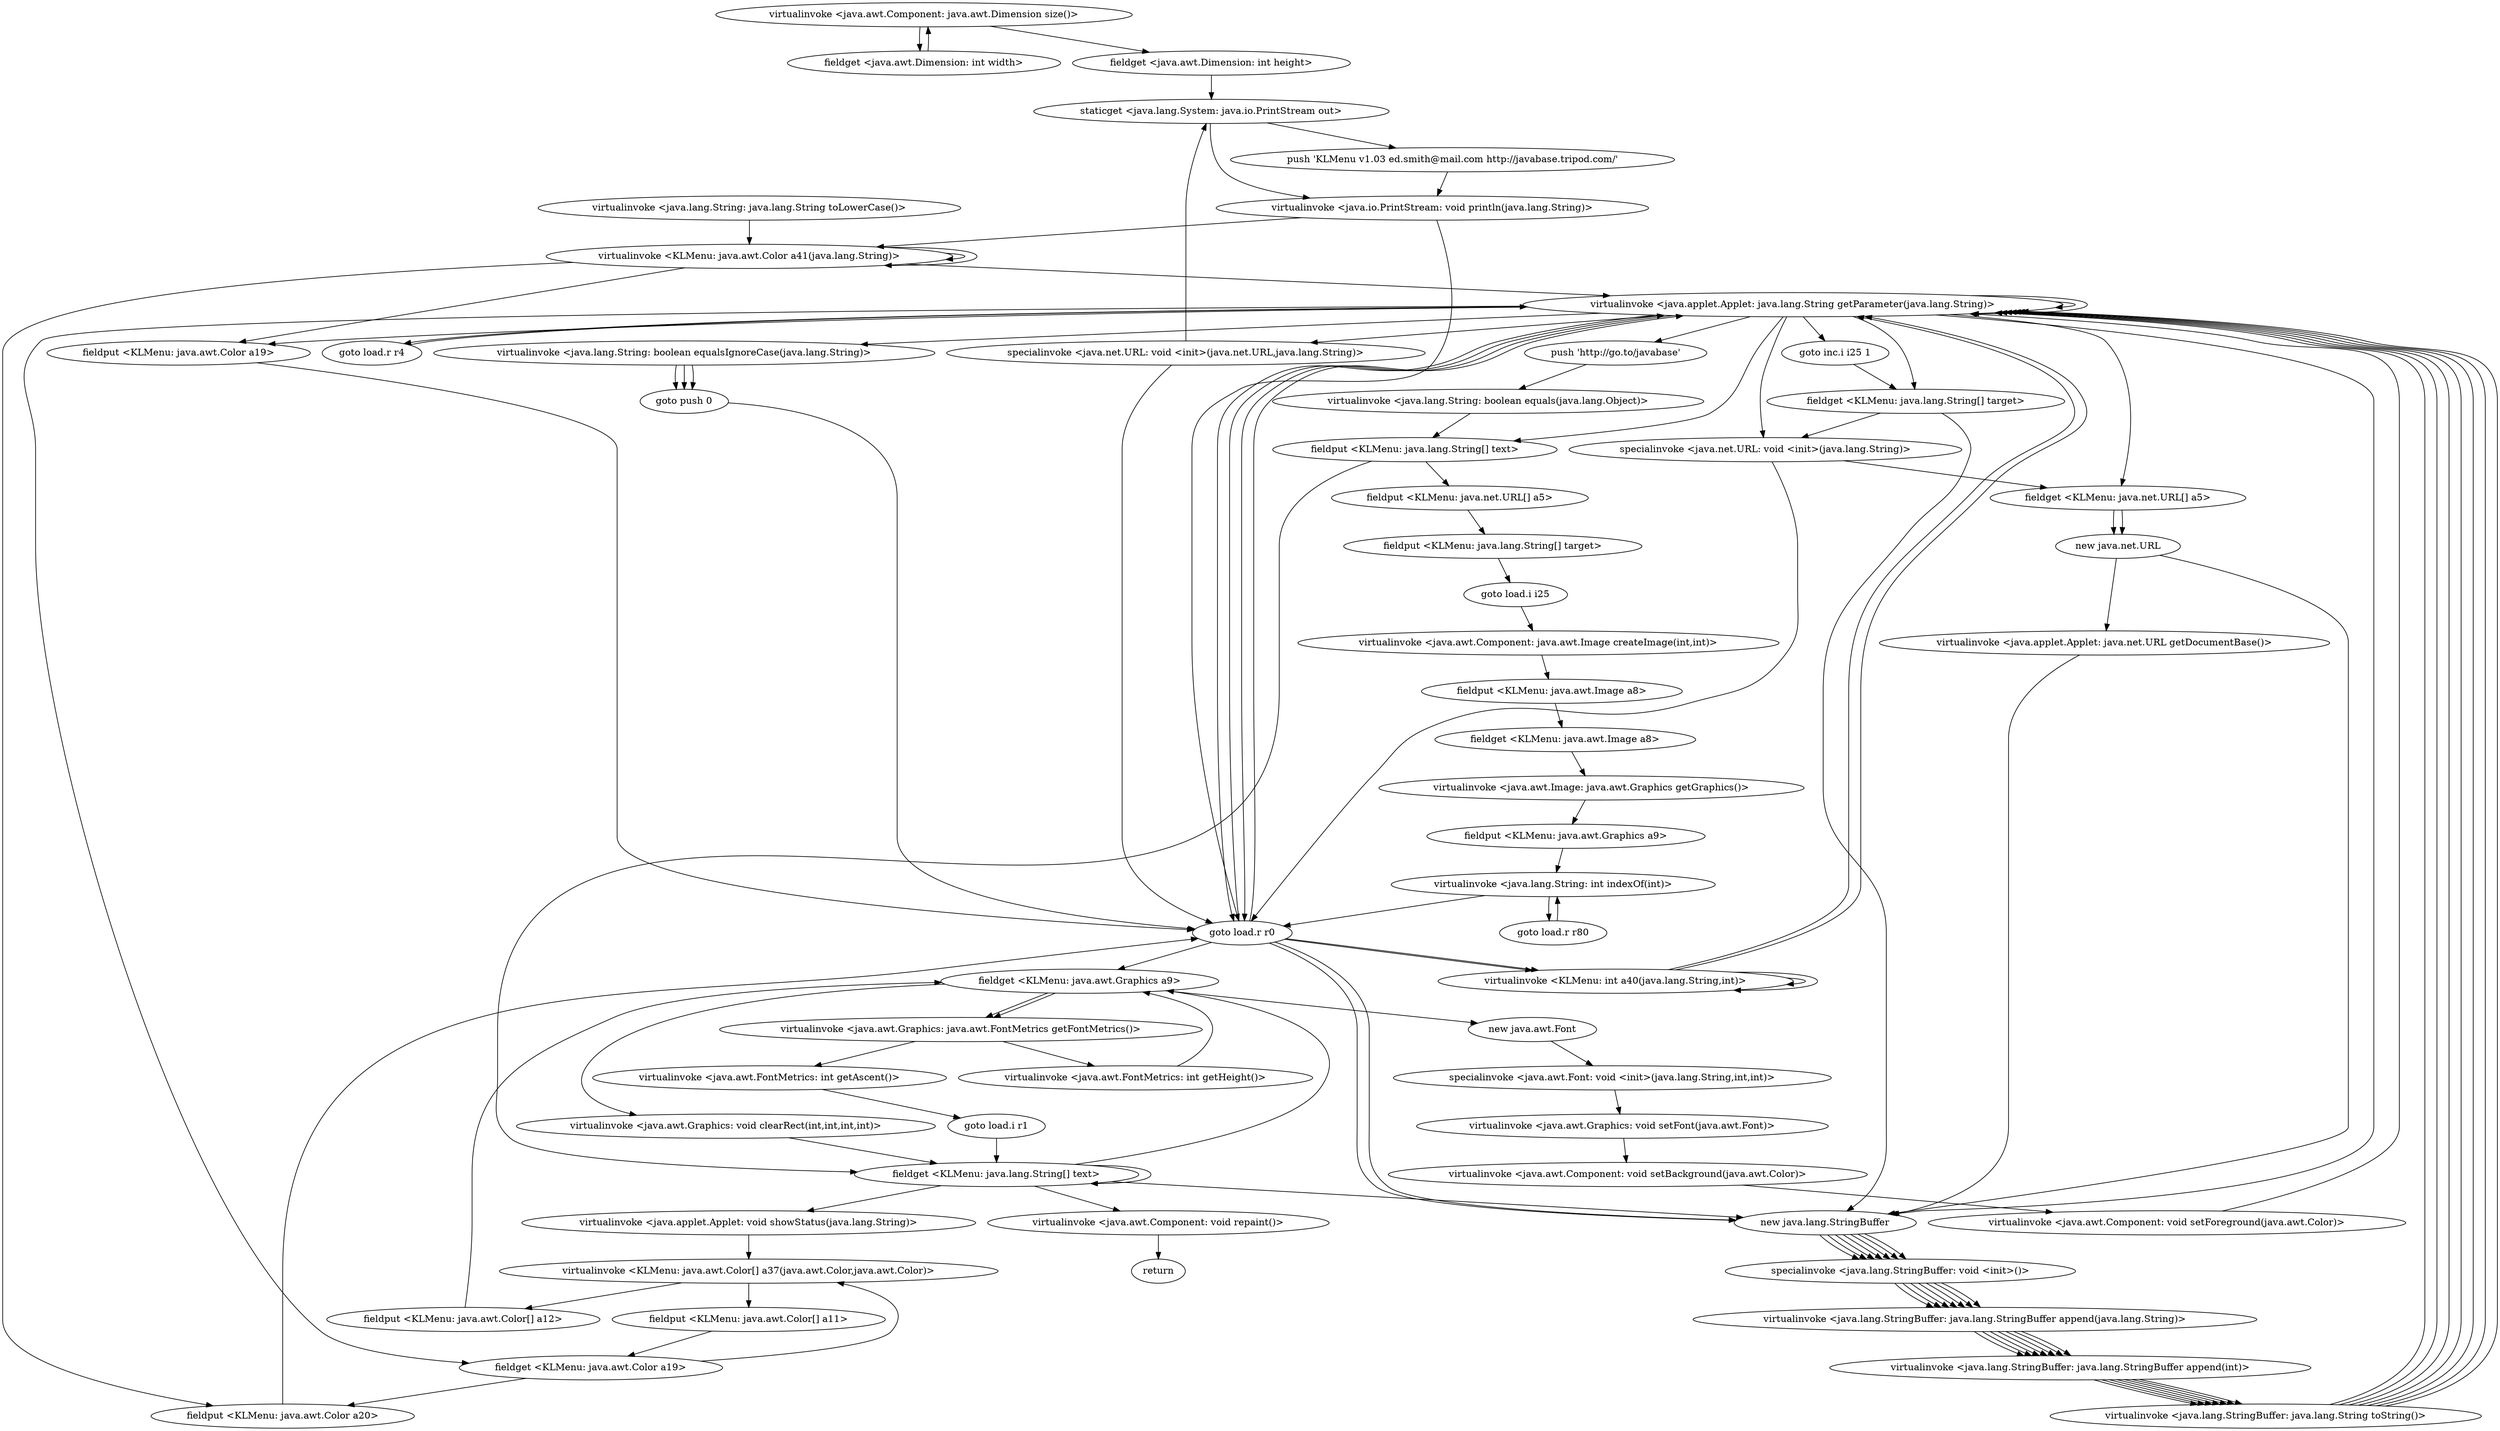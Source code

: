 digraph "" {
"virtualinvoke <java.awt.Component: java.awt.Dimension size()>";
 "virtualinvoke <java.awt.Component: java.awt.Dimension size()>"->"fieldget <java.awt.Dimension: int width>";
 "fieldget <java.awt.Dimension: int width>"->"virtualinvoke <java.awt.Component: java.awt.Dimension size()>";
 "virtualinvoke <java.awt.Component: java.awt.Dimension size()>"->"fieldget <java.awt.Dimension: int height>";
 "fieldget <java.awt.Dimension: int height>"->"staticget <java.lang.System: java.io.PrintStream out>";
 "staticget <java.lang.System: java.io.PrintStream out>"->"push 'KLMenu v1.03 ed.smith@mail.com http://javabase.tripod.com/'";
 "push 'KLMenu v1.03 ed.smith@mail.com http://javabase.tripod.com/'"->"virtualinvoke <java.io.PrintStream: void println(java.lang.String)>";
 "virtualinvoke <java.io.PrintStream: void println(java.lang.String)>"->"virtualinvoke <KLMenu: java.awt.Color a41(java.lang.String)>";
 "virtualinvoke <KLMenu: java.awt.Color a41(java.lang.String)>"->"virtualinvoke <KLMenu: java.awt.Color a41(java.lang.String)>";
 "virtualinvoke <KLMenu: java.awt.Color a41(java.lang.String)>"->"virtualinvoke <KLMenu: java.awt.Color a41(java.lang.String)>";
 "virtualinvoke <KLMenu: java.awt.Color a41(java.lang.String)>"->"virtualinvoke <java.applet.Applet: java.lang.String getParameter(java.lang.String)>";
 "virtualinvoke <java.applet.Applet: java.lang.String getParameter(java.lang.String)>"->"fieldput <KLMenu: java.awt.Color a19>";
 "fieldput <KLMenu: java.awt.Color a19>"->"goto load.r r0";
 "goto load.r r0"->"virtualinvoke <java.applet.Applet: java.lang.String getParameter(java.lang.String)>";
 "virtualinvoke <java.applet.Applet: java.lang.String getParameter(java.lang.String)>"->"fieldget <KLMenu: java.awt.Color a19>";
 "fieldget <KLMenu: java.awt.Color a19>"->"fieldput <KLMenu: java.awt.Color a20>";
 "fieldput <KLMenu: java.awt.Color a20>"->"goto load.r r0";
 "goto load.r r0"->"virtualinvoke <KLMenu: int a40(java.lang.String,int)>";
 "virtualinvoke <KLMenu: int a40(java.lang.String,int)>"->"virtualinvoke <KLMenu: int a40(java.lang.String,int)>";
 "virtualinvoke <KLMenu: int a40(java.lang.String,int)>"->"virtualinvoke <KLMenu: int a40(java.lang.String,int)>";
 "virtualinvoke <KLMenu: int a40(java.lang.String,int)>"->"virtualinvoke <java.applet.Applet: java.lang.String getParameter(java.lang.String)>";
 "virtualinvoke <java.applet.Applet: java.lang.String getParameter(java.lang.String)>"->"virtualinvoke <java.applet.Applet: java.lang.String getParameter(java.lang.String)>";
 "virtualinvoke <java.applet.Applet: java.lang.String getParameter(java.lang.String)>"->"goto load.r r4";
 "goto load.r r4"->"virtualinvoke <java.applet.Applet: java.lang.String getParameter(java.lang.String)>";
 "virtualinvoke <java.applet.Applet: java.lang.String getParameter(java.lang.String)>"->"goto load.r r0";
 "goto load.r r0"->"virtualinvoke <KLMenu: int a40(java.lang.String,int)>";
 "virtualinvoke <KLMenu: int a40(java.lang.String,int)>"->"virtualinvoke <java.applet.Applet: java.lang.String getParameter(java.lang.String)>";
 "virtualinvoke <java.applet.Applet: java.lang.String getParameter(java.lang.String)>"->"goto load.r r0";
 "goto load.r r0"->"virtualinvoke <java.applet.Applet: java.lang.String getParameter(java.lang.String)>";
 "virtualinvoke <java.applet.Applet: java.lang.String getParameter(java.lang.String)>"->"virtualinvoke <java.lang.String: boolean equalsIgnoreCase(java.lang.String)>";
 "virtualinvoke <java.lang.String: boolean equalsIgnoreCase(java.lang.String)>"->"goto push 0";
 "goto push 0"->"goto load.r r0";
 "goto load.r r0"->"new java.lang.StringBuffer";
 "new java.lang.StringBuffer"->"specialinvoke <java.lang.StringBuffer: void <init>()>";
 "specialinvoke <java.lang.StringBuffer: void <init>()>"->"virtualinvoke <java.lang.StringBuffer: java.lang.StringBuffer append(java.lang.String)>";
 "virtualinvoke <java.lang.StringBuffer: java.lang.StringBuffer append(java.lang.String)>"->"virtualinvoke <java.lang.StringBuffer: java.lang.StringBuffer append(int)>";
 "virtualinvoke <java.lang.StringBuffer: java.lang.StringBuffer append(int)>"->"virtualinvoke <java.lang.StringBuffer: java.lang.String toString()>";
 "virtualinvoke <java.lang.StringBuffer: java.lang.String toString()>"->"virtualinvoke <java.applet.Applet: java.lang.String getParameter(java.lang.String)>";
 "virtualinvoke <java.applet.Applet: java.lang.String getParameter(java.lang.String)>"->"fieldput <KLMenu: java.lang.String[] text>";
 "fieldput <KLMenu: java.lang.String[] text>"->"fieldput <KLMenu: java.net.URL[] a5>";
 "fieldput <KLMenu: java.net.URL[] a5>"->"fieldput <KLMenu: java.lang.String[] target>";
 "fieldput <KLMenu: java.lang.String[] target>"->"goto load.i i25";
 "goto load.i i25"->"virtualinvoke <java.awt.Component: java.awt.Image createImage(int,int)>";
 "virtualinvoke <java.awt.Component: java.awt.Image createImage(int,int)>"->"fieldput <KLMenu: java.awt.Image a8>";
 "fieldput <KLMenu: java.awt.Image a8>"->"fieldget <KLMenu: java.awt.Image a8>";
 "fieldget <KLMenu: java.awt.Image a8>"->"virtualinvoke <java.awt.Image: java.awt.Graphics getGraphics()>";
 "virtualinvoke <java.awt.Image: java.awt.Graphics getGraphics()>"->"fieldput <KLMenu: java.awt.Graphics a9>";
 "fieldput <KLMenu: java.awt.Graphics a9>"->"virtualinvoke <java.lang.String: int indexOf(int)>";
 "virtualinvoke <java.lang.String: int indexOf(int)>"->"goto load.r r80";
 "goto load.r r80"->"virtualinvoke <java.lang.String: int indexOf(int)>";
 "virtualinvoke <java.lang.String: int indexOf(int)>"->"goto load.r r0";
 "goto load.r r0"->"fieldget <KLMenu: java.awt.Graphics a9>";
 "fieldget <KLMenu: java.awt.Graphics a9>"->"new java.awt.Font";
 "new java.awt.Font"->"specialinvoke <java.awt.Font: void <init>(java.lang.String,int,int)>";
 "specialinvoke <java.awt.Font: void <init>(java.lang.String,int,int)>"->"virtualinvoke <java.awt.Graphics: void setFont(java.awt.Font)>";
 "virtualinvoke <java.awt.Graphics: void setFont(java.awt.Font)>"->"virtualinvoke <java.awt.Component: void setBackground(java.awt.Color)>";
 "virtualinvoke <java.awt.Component: void setBackground(java.awt.Color)>"->"virtualinvoke <java.awt.Component: void setForeground(java.awt.Color)>";
 "virtualinvoke <java.awt.Component: void setForeground(java.awt.Color)>"->"virtualinvoke <java.applet.Applet: java.lang.String getParameter(java.lang.String)>";
 "virtualinvoke <java.applet.Applet: java.lang.String getParameter(java.lang.String)>"->"virtualinvoke <java.applet.Applet: java.lang.String getParameter(java.lang.String)>";
 "virtualinvoke <java.applet.Applet: java.lang.String getParameter(java.lang.String)>"->"push 'http://go.to/javabase'";
 "push 'http://go.to/javabase'"->"virtualinvoke <java.lang.String: boolean equals(java.lang.Object)>";
 "virtualinvoke <java.lang.String: boolean equals(java.lang.Object)>"->"fieldput <KLMenu: java.lang.String[] text>";
 "fieldput <KLMenu: java.lang.String[] text>"->"fieldget <KLMenu: java.lang.String[] text>";
 "fieldget <KLMenu: java.lang.String[] text>"->"fieldget <KLMenu: java.lang.String[] text>";
 "fieldget <KLMenu: java.lang.String[] text>"->"virtualinvoke <java.applet.Applet: void showStatus(java.lang.String)>";
 "virtualinvoke <java.applet.Applet: void showStatus(java.lang.String)>"->"virtualinvoke <KLMenu: java.awt.Color[] a37(java.awt.Color,java.awt.Color)>";
 "virtualinvoke <KLMenu: java.awt.Color[] a37(java.awt.Color,java.awt.Color)>"->"fieldput <KLMenu: java.awt.Color[] a11>";
 "fieldput <KLMenu: java.awt.Color[] a11>"->"fieldget <KLMenu: java.awt.Color a19>";
 "fieldget <KLMenu: java.awt.Color a19>"->"virtualinvoke <KLMenu: java.awt.Color[] a37(java.awt.Color,java.awt.Color)>";
 "virtualinvoke <KLMenu: java.awt.Color[] a37(java.awt.Color,java.awt.Color)>"->"fieldput <KLMenu: java.awt.Color[] a12>";
 "fieldput <KLMenu: java.awt.Color[] a12>"->"fieldget <KLMenu: java.awt.Graphics a9>";
 "fieldget <KLMenu: java.awt.Graphics a9>"->"virtualinvoke <java.awt.Graphics: void clearRect(int,int,int,int)>";
 "virtualinvoke <java.awt.Graphics: void clearRect(int,int,int,int)>"->"fieldget <KLMenu: java.lang.String[] text>";
 "fieldget <KLMenu: java.lang.String[] text>"->"fieldget <KLMenu: java.awt.Graphics a9>";
 "fieldget <KLMenu: java.awt.Graphics a9>"->"virtualinvoke <java.awt.Graphics: java.awt.FontMetrics getFontMetrics()>";
 "virtualinvoke <java.awt.Graphics: java.awt.FontMetrics getFontMetrics()>"->"virtualinvoke <java.awt.FontMetrics: int getHeight()>";
 "virtualinvoke <java.awt.FontMetrics: int getHeight()>"->"fieldget <KLMenu: java.awt.Graphics a9>";
 "fieldget <KLMenu: java.awt.Graphics a9>"->"virtualinvoke <java.awt.Graphics: java.awt.FontMetrics getFontMetrics()>";
 "virtualinvoke <java.awt.Graphics: java.awt.FontMetrics getFontMetrics()>"->"virtualinvoke <java.awt.FontMetrics: int getAscent()>";
 "virtualinvoke <java.awt.FontMetrics: int getAscent()>"->"goto load.i r1";
 "goto load.i r1"->"fieldget <KLMenu: java.lang.String[] text>";
 "fieldget <KLMenu: java.lang.String[] text>"->"virtualinvoke <java.awt.Component: void repaint()>";
 "virtualinvoke <java.awt.Component: void repaint()>"->"return";
"fieldget <KLMenu: java.lang.String[] text>";
 "fieldget <KLMenu: java.lang.String[] text>"->"new java.lang.StringBuffer";
 "new java.lang.StringBuffer"->"specialinvoke <java.lang.StringBuffer: void <init>()>";
 "specialinvoke <java.lang.StringBuffer: void <init>()>"->"virtualinvoke <java.lang.StringBuffer: java.lang.StringBuffer append(java.lang.String)>";
 "virtualinvoke <java.lang.StringBuffer: java.lang.StringBuffer append(java.lang.String)>"->"virtualinvoke <java.lang.StringBuffer: java.lang.StringBuffer append(int)>";
 "virtualinvoke <java.lang.StringBuffer: java.lang.StringBuffer append(int)>"->"virtualinvoke <java.lang.StringBuffer: java.lang.String toString()>";
 "virtualinvoke <java.lang.StringBuffer: java.lang.String toString()>"->"virtualinvoke <java.applet.Applet: java.lang.String getParameter(java.lang.String)>";
 "virtualinvoke <java.applet.Applet: java.lang.String getParameter(java.lang.String)>"->"new java.lang.StringBuffer";
 "new java.lang.StringBuffer"->"specialinvoke <java.lang.StringBuffer: void <init>()>";
 "specialinvoke <java.lang.StringBuffer: void <init>()>"->"virtualinvoke <java.lang.StringBuffer: java.lang.StringBuffer append(java.lang.String)>";
 "virtualinvoke <java.lang.StringBuffer: java.lang.StringBuffer append(java.lang.String)>"->"virtualinvoke <java.lang.StringBuffer: java.lang.StringBuffer append(int)>";
 "virtualinvoke <java.lang.StringBuffer: java.lang.StringBuffer append(int)>"->"virtualinvoke <java.lang.StringBuffer: java.lang.String toString()>";
 "virtualinvoke <java.lang.StringBuffer: java.lang.String toString()>"->"virtualinvoke <java.applet.Applet: java.lang.String getParameter(java.lang.String)>";
 "virtualinvoke <java.applet.Applet: java.lang.String getParameter(java.lang.String)>"->"fieldget <KLMenu: java.net.URL[] a5>";
 "fieldget <KLMenu: java.net.URL[] a5>"->"new java.net.URL";
 "new java.net.URL"->"new java.lang.StringBuffer";
 "new java.lang.StringBuffer"->"specialinvoke <java.lang.StringBuffer: void <init>()>";
 "specialinvoke <java.lang.StringBuffer: void <init>()>"->"virtualinvoke <java.lang.StringBuffer: java.lang.StringBuffer append(java.lang.String)>";
 "virtualinvoke <java.lang.StringBuffer: java.lang.StringBuffer append(java.lang.String)>"->"virtualinvoke <java.lang.StringBuffer: java.lang.StringBuffer append(int)>";
 "virtualinvoke <java.lang.StringBuffer: java.lang.StringBuffer append(int)>"->"virtualinvoke <java.lang.StringBuffer: java.lang.String toString()>";
 "virtualinvoke <java.lang.StringBuffer: java.lang.String toString()>"->"virtualinvoke <java.applet.Applet: java.lang.String getParameter(java.lang.String)>";
 "virtualinvoke <java.applet.Applet: java.lang.String getParameter(java.lang.String)>"->"specialinvoke <java.net.URL: void <init>(java.lang.String)>";
 "specialinvoke <java.net.URL: void <init>(java.lang.String)>"->"goto load.r r0";
 "goto load.r r0"->"new java.lang.StringBuffer";
 "new java.lang.StringBuffer"->"specialinvoke <java.lang.StringBuffer: void <init>()>";
 "specialinvoke <java.lang.StringBuffer: void <init>()>"->"virtualinvoke <java.lang.StringBuffer: java.lang.StringBuffer append(java.lang.String)>";
 "virtualinvoke <java.lang.StringBuffer: java.lang.StringBuffer append(java.lang.String)>"->"virtualinvoke <java.lang.StringBuffer: java.lang.StringBuffer append(int)>";
 "virtualinvoke <java.lang.StringBuffer: java.lang.StringBuffer append(int)>"->"virtualinvoke <java.lang.StringBuffer: java.lang.String toString()>";
 "virtualinvoke <java.lang.StringBuffer: java.lang.String toString()>"->"virtualinvoke <java.applet.Applet: java.lang.String getParameter(java.lang.String)>";
 "virtualinvoke <java.applet.Applet: java.lang.String getParameter(java.lang.String)>"->"fieldget <KLMenu: java.lang.String[] target>";
 "fieldget <KLMenu: java.lang.String[] target>"->"new java.lang.StringBuffer";
 "new java.lang.StringBuffer"->"specialinvoke <java.lang.StringBuffer: void <init>()>";
 "specialinvoke <java.lang.StringBuffer: void <init>()>"->"virtualinvoke <java.lang.StringBuffer: java.lang.StringBuffer append(java.lang.String)>";
 "virtualinvoke <java.lang.StringBuffer: java.lang.StringBuffer append(java.lang.String)>"->"virtualinvoke <java.lang.StringBuffer: java.lang.StringBuffer append(int)>";
 "virtualinvoke <java.lang.StringBuffer: java.lang.StringBuffer append(int)>"->"virtualinvoke <java.lang.StringBuffer: java.lang.String toString()>";
 "virtualinvoke <java.lang.StringBuffer: java.lang.String toString()>"->"virtualinvoke <java.applet.Applet: java.lang.String getParameter(java.lang.String)>";
 "virtualinvoke <java.applet.Applet: java.lang.String getParameter(java.lang.String)>"->"goto inc.i i25 1";
 "goto inc.i i25 1"->"fieldget <KLMenu: java.lang.String[] target>";
 "fieldget <KLMenu: java.lang.String[] target>"-> "specialinvoke <java.net.URL: void <init>(java.lang.String)>"->"fieldget <KLMenu: java.net.URL[] a5>";
 "fieldget <KLMenu: java.net.URL[] a5>"->"new java.net.URL";
 "new java.net.URL"->"virtualinvoke <java.applet.Applet: java.net.URL getDocumentBase()>";
 "virtualinvoke <java.applet.Applet: java.net.URL getDocumentBase()>"->"new java.lang.StringBuffer";
 "new java.lang.StringBuffer"->"specialinvoke <java.lang.StringBuffer: void <init>()>";
 "specialinvoke <java.lang.StringBuffer: void <init>()>"->"virtualinvoke <java.lang.StringBuffer: java.lang.StringBuffer append(java.lang.String)>";
 "virtualinvoke <java.lang.StringBuffer: java.lang.StringBuffer append(java.lang.String)>"->"virtualinvoke <java.lang.StringBuffer: java.lang.StringBuffer append(int)>";
 "virtualinvoke <java.lang.StringBuffer: java.lang.StringBuffer append(int)>"->"virtualinvoke <java.lang.StringBuffer: java.lang.String toString()>";
 "virtualinvoke <java.lang.StringBuffer: java.lang.String toString()>"->"virtualinvoke <java.applet.Applet: java.lang.String getParameter(java.lang.String)>";
 "virtualinvoke <java.applet.Applet: java.lang.String getParameter(java.lang.String)>"->"specialinvoke <java.net.URL: void <init>(java.net.URL,java.lang.String)>";
 "specialinvoke <java.net.URL: void <init>(java.net.URL,java.lang.String)>"->"goto load.r r0";
 "specialinvoke <java.net.URL: void <init>(java.net.URL,java.lang.String)>"->"staticget <java.lang.System: java.io.PrintStream out>";
 "staticget <java.lang.System: java.io.PrintStream out>"->"virtualinvoke <java.io.PrintStream: void println(java.lang.String)>";
 "virtualinvoke <java.io.PrintStream: void println(java.lang.String)>"->"goto load.r r0";
"virtualinvoke <java.lang.String: boolean equalsIgnoreCase(java.lang.String)>";
 "virtualinvoke <java.lang.String: boolean equalsIgnoreCase(java.lang.String)>"->"goto push 0";
"virtualinvoke <java.lang.String: boolean equalsIgnoreCase(java.lang.String)>";
 "virtualinvoke <java.lang.String: boolean equalsIgnoreCase(java.lang.String)>"->"goto push 0";
"goto push 0";
"virtualinvoke <java.lang.String: java.lang.String toLowerCase()>";
 "virtualinvoke <java.lang.String: java.lang.String toLowerCase()>"->"virtualinvoke <KLMenu: java.awt.Color a41(java.lang.String)>";
 "virtualinvoke <KLMenu: java.awt.Color a41(java.lang.String)>"->"fieldput <KLMenu: java.awt.Color a20>";
"virtualinvoke <KLMenu: java.awt.Color a41(java.lang.String)>";
 "virtualinvoke <KLMenu: java.awt.Color a41(java.lang.String)>"->"fieldput <KLMenu: java.awt.Color a19>";
}
